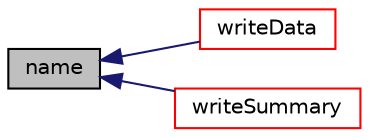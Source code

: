 digraph "name"
{
  bgcolor="transparent";
  edge [fontname="Helvetica",fontsize="10",labelfontname="Helvetica",labelfontsize="10"];
  node [fontname="Helvetica",fontsize="10",shape=record];
  rankdir="LR";
  Node1 [label="name",height=0.2,width=0.4,color="black", fillcolor="grey75", style="filled", fontcolor="black"];
  Node1 -> Node2 [dir="back",color="midnightblue",fontsize="10",style="solid",fontname="Helvetica"];
  Node2 [label="writeData",height=0.2,width=0.4,color="red",URL="$a00647.html#a2a3ea7b116b283507dc19bc8f4719c3d",tooltip="Write reconstruction information for the object. "];
  Node1 -> Node3 [dir="back",color="midnightblue",fontsize="10",style="solid",fontname="Helvetica"];
  Node3 [label="writeSummary",height=0.2,width=0.4,color="red",URL="$a00647.html#a46abc8b058281199fba0b3b21ec9a6f7",tooltip="Write summary information about the object. "];
}
